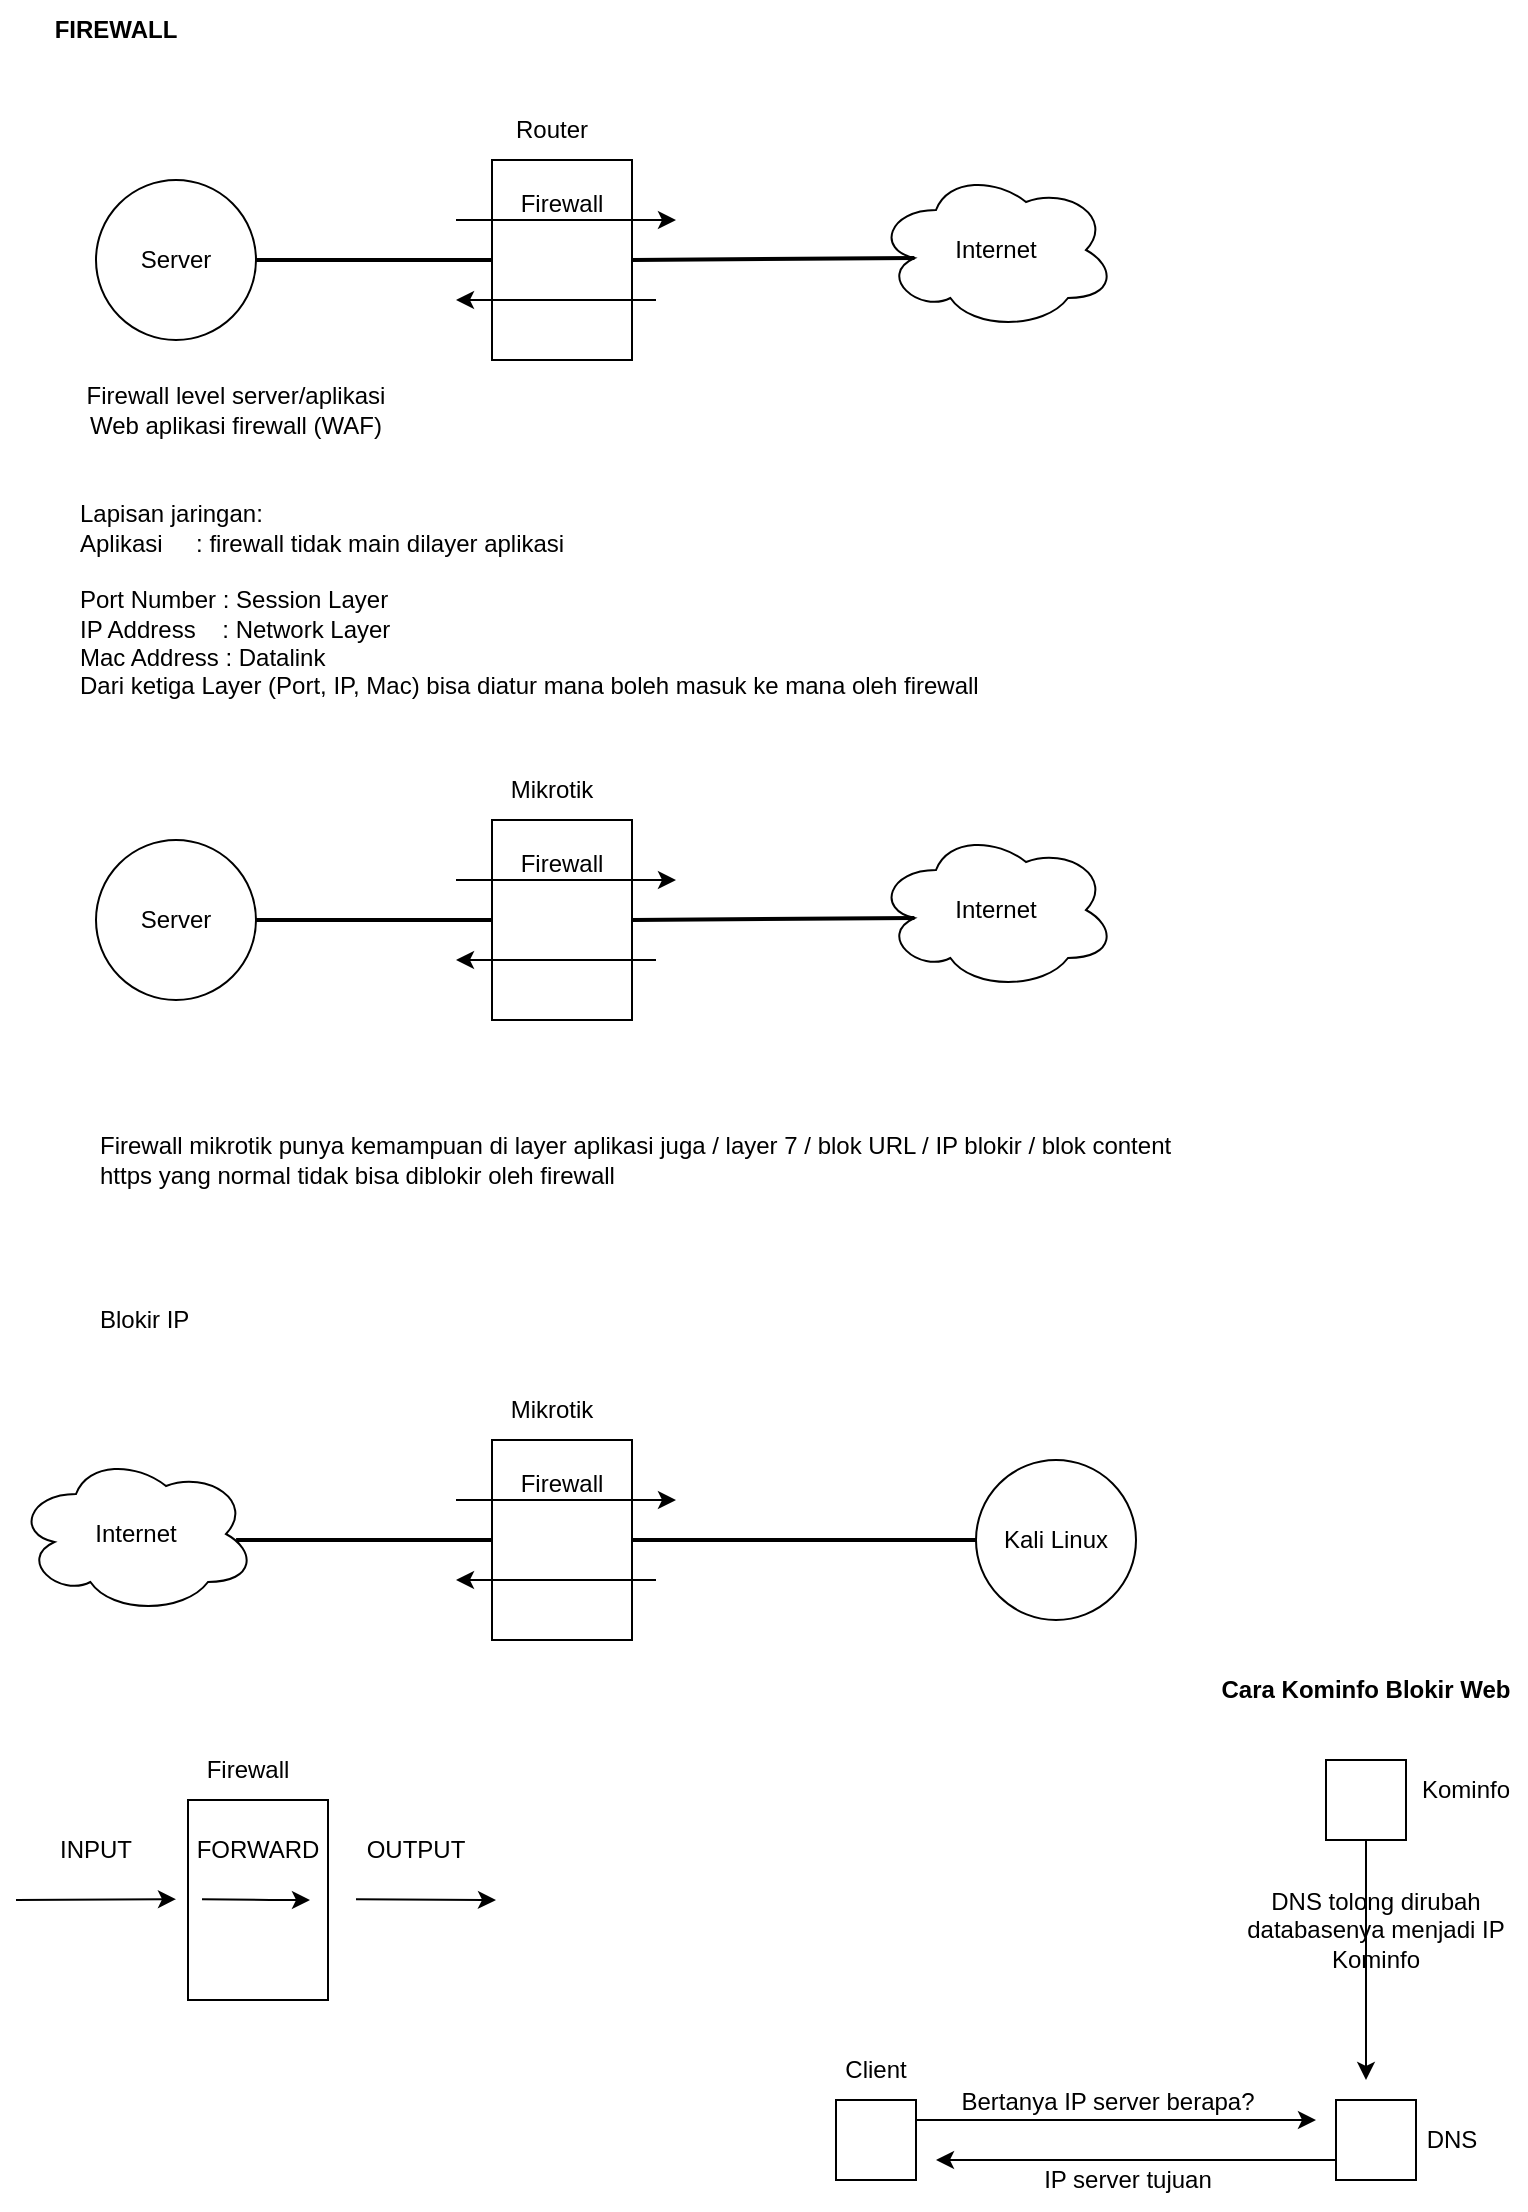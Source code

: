 <mxfile version="16.1.0" type="device"><diagram id="geFQDGRi6BIxmFqhTTxs" name="Page-1"><mxGraphModel dx="868" dy="450" grid="1" gridSize="10" guides="1" tooltips="1" connect="1" arrows="1" fold="1" page="1" pageScale="1" pageWidth="827" pageHeight="1169" math="0" shadow="0"><root><mxCell id="0"/><mxCell id="1" parent="0"/><mxCell id="nPBEh6LoPLDcOC3JvIoF-1" value="" style="ellipse;shape=cloud;whiteSpace=wrap;html=1;" parent="1" vertex="1"><mxGeometry x="450" y="125" width="120" height="80" as="geometry"/></mxCell><mxCell id="nPBEh6LoPLDcOC3JvIoF-2" value="&lt;b&gt;FIREWALL&lt;/b&gt;" style="text;html=1;strokeColor=none;fillColor=none;align=center;verticalAlign=middle;whiteSpace=wrap;rounded=0;" parent="1" vertex="1"><mxGeometry x="40" y="40" width="60" height="30" as="geometry"/></mxCell><mxCell id="nPBEh6LoPLDcOC3JvIoF-3" value="Internet" style="text;html=1;strokeColor=none;fillColor=none;align=center;verticalAlign=middle;whiteSpace=wrap;rounded=0;" parent="1" vertex="1"><mxGeometry x="480" y="150" width="60" height="30" as="geometry"/></mxCell><mxCell id="nPBEh6LoPLDcOC3JvIoF-4" value="" style="rounded=0;whiteSpace=wrap;html=1;" parent="1" vertex="1"><mxGeometry x="258" y="120" width="70" height="100" as="geometry"/></mxCell><mxCell id="nPBEh6LoPLDcOC3JvIoF-5" value="" style="ellipse;whiteSpace=wrap;html=1;aspect=fixed;" parent="1" vertex="1"><mxGeometry x="60" y="130" width="80" height="80" as="geometry"/></mxCell><mxCell id="nPBEh6LoPLDcOC3JvIoF-6" value="Router" style="text;html=1;strokeColor=none;fillColor=none;align=center;verticalAlign=middle;whiteSpace=wrap;rounded=0;" parent="1" vertex="1"><mxGeometry x="258" y="90" width="60" height="30" as="geometry"/></mxCell><mxCell id="nPBEh6LoPLDcOC3JvIoF-7" value="Server" style="text;html=1;strokeColor=none;fillColor=none;align=center;verticalAlign=middle;whiteSpace=wrap;rounded=0;" parent="1" vertex="1"><mxGeometry x="70" y="155" width="60" height="30" as="geometry"/></mxCell><mxCell id="nPBEh6LoPLDcOC3JvIoF-8" value="" style="endArrow=none;html=1;rounded=0;exitX=1;exitY=0.5;exitDx=0;exitDy=0;entryX=0;entryY=0.5;entryDx=0;entryDy=0;strokeWidth=2;" parent="1" source="nPBEh6LoPLDcOC3JvIoF-5" target="nPBEh6LoPLDcOC3JvIoF-4" edge="1"><mxGeometry width="50" height="50" relative="1" as="geometry"><mxPoint x="270" y="190" as="sourcePoint"/><mxPoint x="320" y="140" as="targetPoint"/></mxGeometry></mxCell><mxCell id="nPBEh6LoPLDcOC3JvIoF-9" value="" style="endArrow=none;html=1;rounded=0;entryX=0.16;entryY=0.55;entryDx=0;entryDy=0;strokeWidth=2;entryPerimeter=0;exitX=1;exitY=0.5;exitDx=0;exitDy=0;" parent="1" source="nPBEh6LoPLDcOC3JvIoF-4" target="nPBEh6LoPLDcOC3JvIoF-1" edge="1"><mxGeometry width="50" height="50" relative="1" as="geometry"><mxPoint x="380" y="130" as="sourcePoint"/><mxPoint x="268" y="180" as="targetPoint"/></mxGeometry></mxCell><mxCell id="nPBEh6LoPLDcOC3JvIoF-10" value="" style="endArrow=classic;html=1;rounded=0;strokeWidth=1;" parent="1" edge="1"><mxGeometry width="50" height="50" relative="1" as="geometry"><mxPoint x="240" y="150" as="sourcePoint"/><mxPoint x="350" y="150" as="targetPoint"/></mxGeometry></mxCell><mxCell id="nPBEh6LoPLDcOC3JvIoF-11" value="" style="endArrow=classic;html=1;rounded=0;strokeWidth=1;" parent="1" edge="1"><mxGeometry width="50" height="50" relative="1" as="geometry"><mxPoint x="340" y="190" as="sourcePoint"/><mxPoint x="240" y="190" as="targetPoint"/></mxGeometry></mxCell><mxCell id="nPBEh6LoPLDcOC3JvIoF-12" value="Firewall" style="text;html=1;strokeColor=none;fillColor=none;align=center;verticalAlign=middle;whiteSpace=wrap;rounded=0;" parent="1" vertex="1"><mxGeometry x="263" y="127" width="60" height="30" as="geometry"/></mxCell><mxCell id="nPBEh6LoPLDcOC3JvIoF-13" value="Firewall level server/aplikasi&lt;br&gt;Web aplikasi firewall (WAF)" style="text;html=1;strokeColor=none;fillColor=none;align=center;verticalAlign=middle;whiteSpace=wrap;rounded=0;" parent="1" vertex="1"><mxGeometry x="40" y="230" width="180" height="30" as="geometry"/></mxCell><mxCell id="nPBEh6LoPLDcOC3JvIoF-14" value="Lapisan jaringan:&lt;br&gt;Aplikasi&amp;nbsp; &amp;nbsp; &amp;nbsp;: firewall tidak main dilayer aplikasi&lt;br&gt;&lt;br&gt;Port Number : Session Layer&lt;br&gt;IP Address&amp;nbsp; &amp;nbsp; : Network Layer&lt;br&gt;Mac Address : Datalink&amp;nbsp;&lt;br&gt;Dari ketiga Layer (Port, IP, Mac) bisa diatur mana boleh masuk ke mana oleh firewall" style="text;html=1;strokeColor=none;fillColor=none;align=left;verticalAlign=middle;whiteSpace=wrap;rounded=0;" parent="1" vertex="1"><mxGeometry x="50" y="330" width="510" height="20" as="geometry"/></mxCell><mxCell id="nPBEh6LoPLDcOC3JvIoF-15" value="" style="ellipse;shape=cloud;whiteSpace=wrap;html=1;" parent="1" vertex="1"><mxGeometry x="450" y="455" width="120" height="80" as="geometry"/></mxCell><mxCell id="nPBEh6LoPLDcOC3JvIoF-16" value="Internet" style="text;html=1;strokeColor=none;fillColor=none;align=center;verticalAlign=middle;whiteSpace=wrap;rounded=0;" parent="1" vertex="1"><mxGeometry x="480" y="480" width="60" height="30" as="geometry"/></mxCell><mxCell id="nPBEh6LoPLDcOC3JvIoF-17" value="" style="rounded=0;whiteSpace=wrap;html=1;" parent="1" vertex="1"><mxGeometry x="258" y="450" width="70" height="100" as="geometry"/></mxCell><mxCell id="nPBEh6LoPLDcOC3JvIoF-18" value="" style="ellipse;whiteSpace=wrap;html=1;aspect=fixed;" parent="1" vertex="1"><mxGeometry x="60" y="460" width="80" height="80" as="geometry"/></mxCell><mxCell id="nPBEh6LoPLDcOC3JvIoF-19" value="Mikrotik" style="text;html=1;strokeColor=none;fillColor=none;align=center;verticalAlign=middle;whiteSpace=wrap;rounded=0;" parent="1" vertex="1"><mxGeometry x="258" y="420" width="60" height="30" as="geometry"/></mxCell><mxCell id="nPBEh6LoPLDcOC3JvIoF-20" value="Server" style="text;html=1;strokeColor=none;fillColor=none;align=center;verticalAlign=middle;whiteSpace=wrap;rounded=0;" parent="1" vertex="1"><mxGeometry x="70" y="485" width="60" height="30" as="geometry"/></mxCell><mxCell id="nPBEh6LoPLDcOC3JvIoF-21" value="" style="endArrow=none;html=1;rounded=0;exitX=1;exitY=0.5;exitDx=0;exitDy=0;entryX=0;entryY=0.5;entryDx=0;entryDy=0;strokeWidth=2;" parent="1" source="nPBEh6LoPLDcOC3JvIoF-18" target="nPBEh6LoPLDcOC3JvIoF-17" edge="1"><mxGeometry width="50" height="50" relative="1" as="geometry"><mxPoint x="270" y="520" as="sourcePoint"/><mxPoint x="320" y="470" as="targetPoint"/></mxGeometry></mxCell><mxCell id="nPBEh6LoPLDcOC3JvIoF-22" value="" style="endArrow=none;html=1;rounded=0;entryX=0.16;entryY=0.55;entryDx=0;entryDy=0;strokeWidth=2;entryPerimeter=0;exitX=1;exitY=0.5;exitDx=0;exitDy=0;" parent="1" source="nPBEh6LoPLDcOC3JvIoF-17" target="nPBEh6LoPLDcOC3JvIoF-15" edge="1"><mxGeometry width="50" height="50" relative="1" as="geometry"><mxPoint x="380" y="460" as="sourcePoint"/><mxPoint x="268" y="510" as="targetPoint"/></mxGeometry></mxCell><mxCell id="nPBEh6LoPLDcOC3JvIoF-23" value="" style="endArrow=classic;html=1;rounded=0;strokeWidth=1;" parent="1" edge="1"><mxGeometry width="50" height="50" relative="1" as="geometry"><mxPoint x="240" y="480" as="sourcePoint"/><mxPoint x="350" y="480" as="targetPoint"/></mxGeometry></mxCell><mxCell id="nPBEh6LoPLDcOC3JvIoF-24" value="" style="endArrow=classic;html=1;rounded=0;strokeWidth=1;" parent="1" edge="1"><mxGeometry width="50" height="50" relative="1" as="geometry"><mxPoint x="340" y="520" as="sourcePoint"/><mxPoint x="240" y="520" as="targetPoint"/></mxGeometry></mxCell><mxCell id="nPBEh6LoPLDcOC3JvIoF-25" value="Firewall" style="text;html=1;strokeColor=none;fillColor=none;align=center;verticalAlign=middle;whiteSpace=wrap;rounded=0;" parent="1" vertex="1"><mxGeometry x="263" y="457" width="60" height="30" as="geometry"/></mxCell><mxCell id="nPBEh6LoPLDcOC3JvIoF-26" value="Firewall mikrotik punya kemampuan di layer aplikasi juga / layer 7 / blok URL / IP blokir / blok content&amp;nbsp;&lt;br&gt;https yang normal tidak bisa diblokir oleh firewall" style="text;html=1;strokeColor=none;fillColor=none;align=left;verticalAlign=middle;whiteSpace=wrap;rounded=0;" parent="1" vertex="1"><mxGeometry x="60" y="610" width="550" height="20" as="geometry"/></mxCell><mxCell id="nPBEh6LoPLDcOC3JvIoF-27" value="" style="ellipse;shape=cloud;whiteSpace=wrap;html=1;" parent="1" vertex="1"><mxGeometry x="20" y="767" width="120" height="80" as="geometry"/></mxCell><mxCell id="nPBEh6LoPLDcOC3JvIoF-28" value="Internet" style="text;html=1;strokeColor=none;fillColor=none;align=center;verticalAlign=middle;whiteSpace=wrap;rounded=0;" parent="1" vertex="1"><mxGeometry x="50" y="792" width="60" height="30" as="geometry"/></mxCell><mxCell id="nPBEh6LoPLDcOC3JvIoF-29" value="" style="rounded=0;whiteSpace=wrap;html=1;" parent="1" vertex="1"><mxGeometry x="258" y="760" width="70" height="100" as="geometry"/></mxCell><mxCell id="nPBEh6LoPLDcOC3JvIoF-30" value="" style="ellipse;whiteSpace=wrap;html=1;aspect=fixed;" parent="1" vertex="1"><mxGeometry x="500" y="770" width="80" height="80" as="geometry"/></mxCell><mxCell id="nPBEh6LoPLDcOC3JvIoF-31" value="Mikrotik" style="text;html=1;strokeColor=none;fillColor=none;align=center;verticalAlign=middle;whiteSpace=wrap;rounded=0;" parent="1" vertex="1"><mxGeometry x="258" y="730" width="60" height="30" as="geometry"/></mxCell><mxCell id="nPBEh6LoPLDcOC3JvIoF-32" value="Kali Linux" style="text;html=1;strokeColor=none;fillColor=none;align=center;verticalAlign=middle;whiteSpace=wrap;rounded=0;" parent="1" vertex="1"><mxGeometry x="510" y="795" width="60" height="30" as="geometry"/></mxCell><mxCell id="nPBEh6LoPLDcOC3JvIoF-33" value="" style="endArrow=none;html=1;rounded=0;exitX=0;exitY=0.5;exitDx=0;exitDy=0;strokeWidth=2;" parent="1" source="nPBEh6LoPLDcOC3JvIoF-30" target="nPBEh6LoPLDcOC3JvIoF-29" edge="1"><mxGeometry width="50" height="50" relative="1" as="geometry"><mxPoint x="559" y="810.0" as="sourcePoint"/><mxPoint x="330" y="810" as="targetPoint"/></mxGeometry></mxCell><mxCell id="nPBEh6LoPLDcOC3JvIoF-34" value="" style="endArrow=none;html=1;rounded=0;strokeWidth=2;exitX=0;exitY=0.5;exitDx=0;exitDy=0;entryX=0.917;entryY=0.537;entryDx=0;entryDy=0;entryPerimeter=0;" parent="1" source="nPBEh6LoPLDcOC3JvIoF-29" target="nPBEh6LoPLDcOC3JvIoF-27" edge="1"><mxGeometry width="50" height="50" relative="1" as="geometry"><mxPoint x="210" y="830" as="sourcePoint"/><mxPoint x="160" y="790" as="targetPoint"/></mxGeometry></mxCell><mxCell id="nPBEh6LoPLDcOC3JvIoF-35" value="" style="endArrow=classic;html=1;rounded=0;strokeWidth=1;" parent="1" edge="1"><mxGeometry width="50" height="50" relative="1" as="geometry"><mxPoint x="240" y="790" as="sourcePoint"/><mxPoint x="350" y="790" as="targetPoint"/></mxGeometry></mxCell><mxCell id="nPBEh6LoPLDcOC3JvIoF-36" value="" style="endArrow=classic;html=1;rounded=0;strokeWidth=1;" parent="1" edge="1"><mxGeometry width="50" height="50" relative="1" as="geometry"><mxPoint x="340" y="830" as="sourcePoint"/><mxPoint x="240" y="830" as="targetPoint"/></mxGeometry></mxCell><mxCell id="nPBEh6LoPLDcOC3JvIoF-37" value="Firewall" style="text;html=1;strokeColor=none;fillColor=none;align=center;verticalAlign=middle;whiteSpace=wrap;rounded=0;" parent="1" vertex="1"><mxGeometry x="263" y="767" width="60" height="30" as="geometry"/></mxCell><mxCell id="nPBEh6LoPLDcOC3JvIoF-38" value="Blokir IP" style="text;html=1;strokeColor=none;fillColor=none;align=left;verticalAlign=middle;whiteSpace=wrap;rounded=0;" parent="1" vertex="1"><mxGeometry x="60" y="690" width="550" height="20" as="geometry"/></mxCell><mxCell id="nPBEh6LoPLDcOC3JvIoF-41" value="" style="rounded=0;whiteSpace=wrap;html=1;" parent="1" vertex="1"><mxGeometry x="106" y="940" width="70" height="100" as="geometry"/></mxCell><mxCell id="nPBEh6LoPLDcOC3JvIoF-42" value="Firewall" style="text;html=1;strokeColor=none;fillColor=none;align=center;verticalAlign=middle;whiteSpace=wrap;rounded=0;" parent="1" vertex="1"><mxGeometry x="106" y="910" width="60" height="30" as="geometry"/></mxCell><mxCell id="nPBEh6LoPLDcOC3JvIoF-43" value="" style="endArrow=classic;html=1;rounded=0;strokeWidth=1;" parent="1" edge="1"><mxGeometry width="50" height="50" relative="1" as="geometry"><mxPoint x="20" y="990" as="sourcePoint"/><mxPoint x="100" y="989.58" as="targetPoint"/></mxGeometry></mxCell><mxCell id="nPBEh6LoPLDcOC3JvIoF-45" value="INPUT" style="text;html=1;strokeColor=none;fillColor=none;align=center;verticalAlign=middle;whiteSpace=wrap;rounded=0;" parent="1" vertex="1"><mxGeometry x="30" y="950" width="60" height="30" as="geometry"/></mxCell><mxCell id="nPBEh6LoPLDcOC3JvIoF-46" value="FORWARD" style="text;html=1;strokeColor=none;fillColor=none;align=center;verticalAlign=middle;whiteSpace=wrap;rounded=0;" parent="1" vertex="1"><mxGeometry x="111" y="950" width="60" height="30" as="geometry"/></mxCell><mxCell id="nPBEh6LoPLDcOC3JvIoF-47" value="OUTPUT" style="text;html=1;strokeColor=none;fillColor=none;align=center;verticalAlign=middle;whiteSpace=wrap;rounded=0;" parent="1" vertex="1"><mxGeometry x="190" y="950" width="60" height="30" as="geometry"/></mxCell><mxCell id="nPBEh6LoPLDcOC3JvIoF-48" value="" style="endArrow=classic;html=1;rounded=0;strokeWidth=1;" parent="1" edge="1"><mxGeometry width="50" height="50" relative="1" as="geometry"><mxPoint x="113" y="989.58" as="sourcePoint"/><mxPoint x="167" y="990" as="targetPoint"/><Array as="points"><mxPoint x="147" y="990"/></Array></mxGeometry></mxCell><mxCell id="nPBEh6LoPLDcOC3JvIoF-49" value="" style="endArrow=classic;html=1;rounded=0;strokeWidth=1;" parent="1" edge="1"><mxGeometry width="50" height="50" relative="1" as="geometry"><mxPoint x="190" y="989.58" as="sourcePoint"/><mxPoint x="260" y="990" as="targetPoint"/></mxGeometry></mxCell><mxCell id="6SfJ5-pyWn-I9IlA5qyq-1" value="" style="rounded=0;whiteSpace=wrap;html=1;" vertex="1" parent="1"><mxGeometry x="680" y="1090" width="40" height="40" as="geometry"/></mxCell><mxCell id="6SfJ5-pyWn-I9IlA5qyq-2" value="&lt;b&gt;Cara Kominfo Blokir Web&lt;/b&gt;" style="text;html=1;strokeColor=none;fillColor=none;align=center;verticalAlign=middle;whiteSpace=wrap;rounded=0;" vertex="1" parent="1"><mxGeometry x="620" y="870" width="150" height="30" as="geometry"/></mxCell><mxCell id="6SfJ5-pyWn-I9IlA5qyq-3" value="" style="rounded=0;whiteSpace=wrap;html=1;" vertex="1" parent="1"><mxGeometry x="430" y="1090" width="40" height="40" as="geometry"/></mxCell><mxCell id="6SfJ5-pyWn-I9IlA5qyq-4" value="" style="rounded=0;whiteSpace=wrap;html=1;" vertex="1" parent="1"><mxGeometry x="675" y="920" width="40" height="40" as="geometry"/></mxCell><mxCell id="6SfJ5-pyWn-I9IlA5qyq-5" value="Kominfo" style="text;html=1;strokeColor=none;fillColor=none;align=center;verticalAlign=middle;whiteSpace=wrap;rounded=0;" vertex="1" parent="1"><mxGeometry x="715" y="920" width="60" height="30" as="geometry"/></mxCell><mxCell id="6SfJ5-pyWn-I9IlA5qyq-6" value="DNS" style="text;html=1;strokeColor=none;fillColor=none;align=center;verticalAlign=middle;whiteSpace=wrap;rounded=0;" vertex="1" parent="1"><mxGeometry x="708" y="1095" width="60" height="30" as="geometry"/></mxCell><mxCell id="6SfJ5-pyWn-I9IlA5qyq-7" value="Client" style="text;html=1;strokeColor=none;fillColor=none;align=center;verticalAlign=middle;whiteSpace=wrap;rounded=0;" vertex="1" parent="1"><mxGeometry x="420" y="1060" width="60" height="30" as="geometry"/></mxCell><mxCell id="6SfJ5-pyWn-I9IlA5qyq-8" value="" style="endArrow=classic;html=1;rounded=0;exitX=1;exitY=0.25;exitDx=0;exitDy=0;" edge="1" parent="1" source="6SfJ5-pyWn-I9IlA5qyq-3"><mxGeometry width="50" height="50" relative="1" as="geometry"><mxPoint x="390" y="970" as="sourcePoint"/><mxPoint x="670" y="1100" as="targetPoint"/></mxGeometry></mxCell><mxCell id="6SfJ5-pyWn-I9IlA5qyq-9" value="" style="endArrow=classic;html=1;rounded=0;exitX=0;exitY=0.75;exitDx=0;exitDy=0;" edge="1" parent="1" source="6SfJ5-pyWn-I9IlA5qyq-1"><mxGeometry width="50" height="50" relative="1" as="geometry"><mxPoint x="650" y="1140" as="sourcePoint"/><mxPoint x="480" y="1120" as="targetPoint"/></mxGeometry></mxCell><mxCell id="6SfJ5-pyWn-I9IlA5qyq-10" value="" style="endArrow=classic;html=1;rounded=0;exitX=0.5;exitY=1;exitDx=0;exitDy=0;" edge="1" parent="1" source="6SfJ5-pyWn-I9IlA5qyq-4"><mxGeometry width="50" height="50" relative="1" as="geometry"><mxPoint x="390" y="970" as="sourcePoint"/><mxPoint x="695" y="1080" as="targetPoint"/></mxGeometry></mxCell><mxCell id="6SfJ5-pyWn-I9IlA5qyq-11" value="Bertanya IP server berapa?" style="text;html=1;strokeColor=none;fillColor=none;align=center;verticalAlign=middle;whiteSpace=wrap;rounded=0;" vertex="1" parent="1"><mxGeometry x="491" y="1076" width="150" height="30" as="geometry"/></mxCell><mxCell id="6SfJ5-pyWn-I9IlA5qyq-12" value="IP server tujuan" style="text;html=1;strokeColor=none;fillColor=none;align=center;verticalAlign=middle;whiteSpace=wrap;rounded=0;" vertex="1" parent="1"><mxGeometry x="501" y="1115" width="150" height="30" as="geometry"/></mxCell><mxCell id="6SfJ5-pyWn-I9IlA5qyq-13" value="DNS tolong dirubah databasenya menjadi IP Kominfo" style="text;html=1;strokeColor=none;fillColor=none;align=center;verticalAlign=middle;whiteSpace=wrap;rounded=0;" vertex="1" parent="1"><mxGeometry x="625" y="990" width="150" height="30" as="geometry"/></mxCell></root></mxGraphModel></diagram></mxfile>
